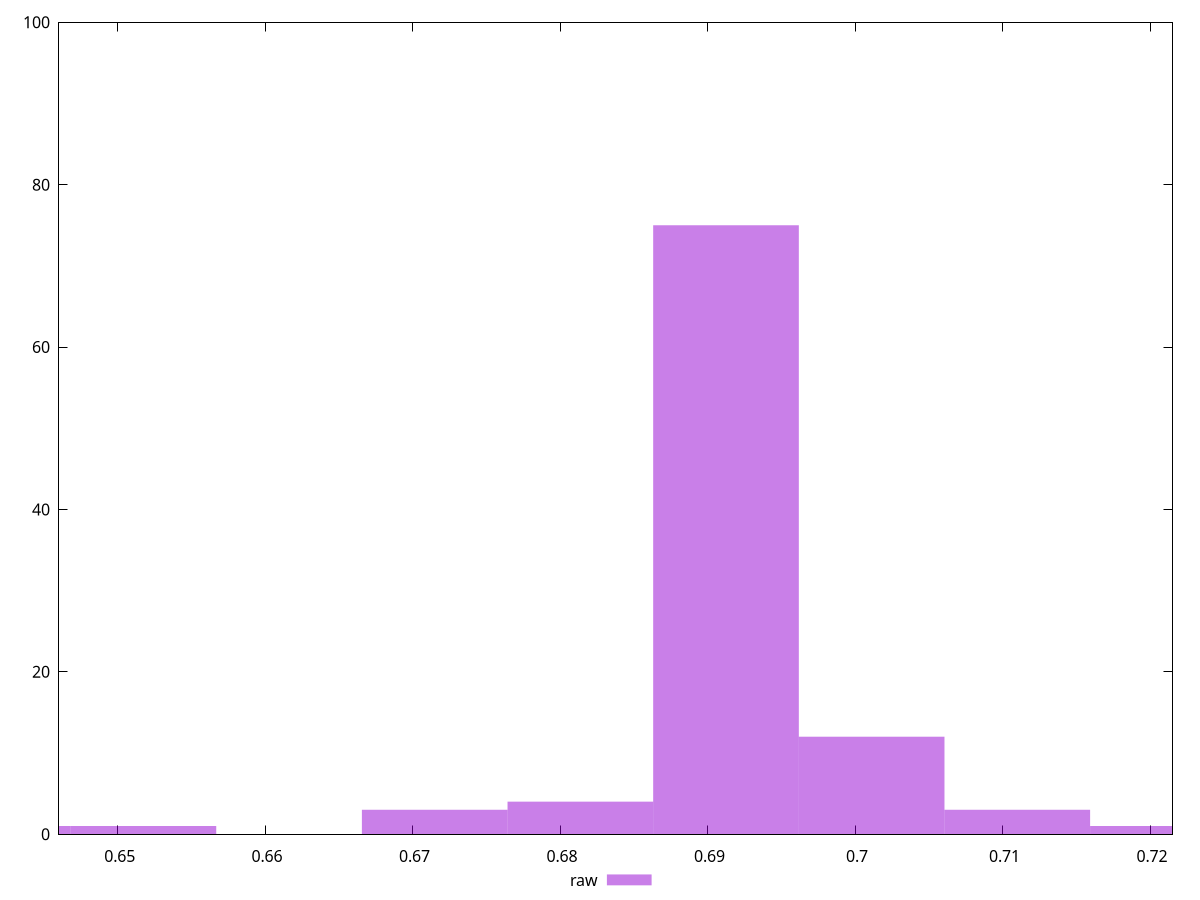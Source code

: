 reset

$raw <<EOF
0.691247936498141 75
0.7011229070195429 12
0.710997877540945 3
0.6813729659767389 4
0.720872848062347 1
0.6517480544125329 1
0.671497995455337 3
0.6418730838911308 1
EOF

set key outside below
set boxwidth 0.009874970521402014
set xrange [0.6460248286354425:0.72152065989314]
set yrange [0:100]
set trange [0:100]
set style fill transparent solid 0.5 noborder
set terminal svg size 640, 490 enhanced background rgb 'white'
set output "report_00009_2021-02-08T22-37-41.559Z/meta/pScore/samples/pages+cached+noadtech+nomedia/raw/histogram.svg"

plot $raw title "raw" with boxes

reset
